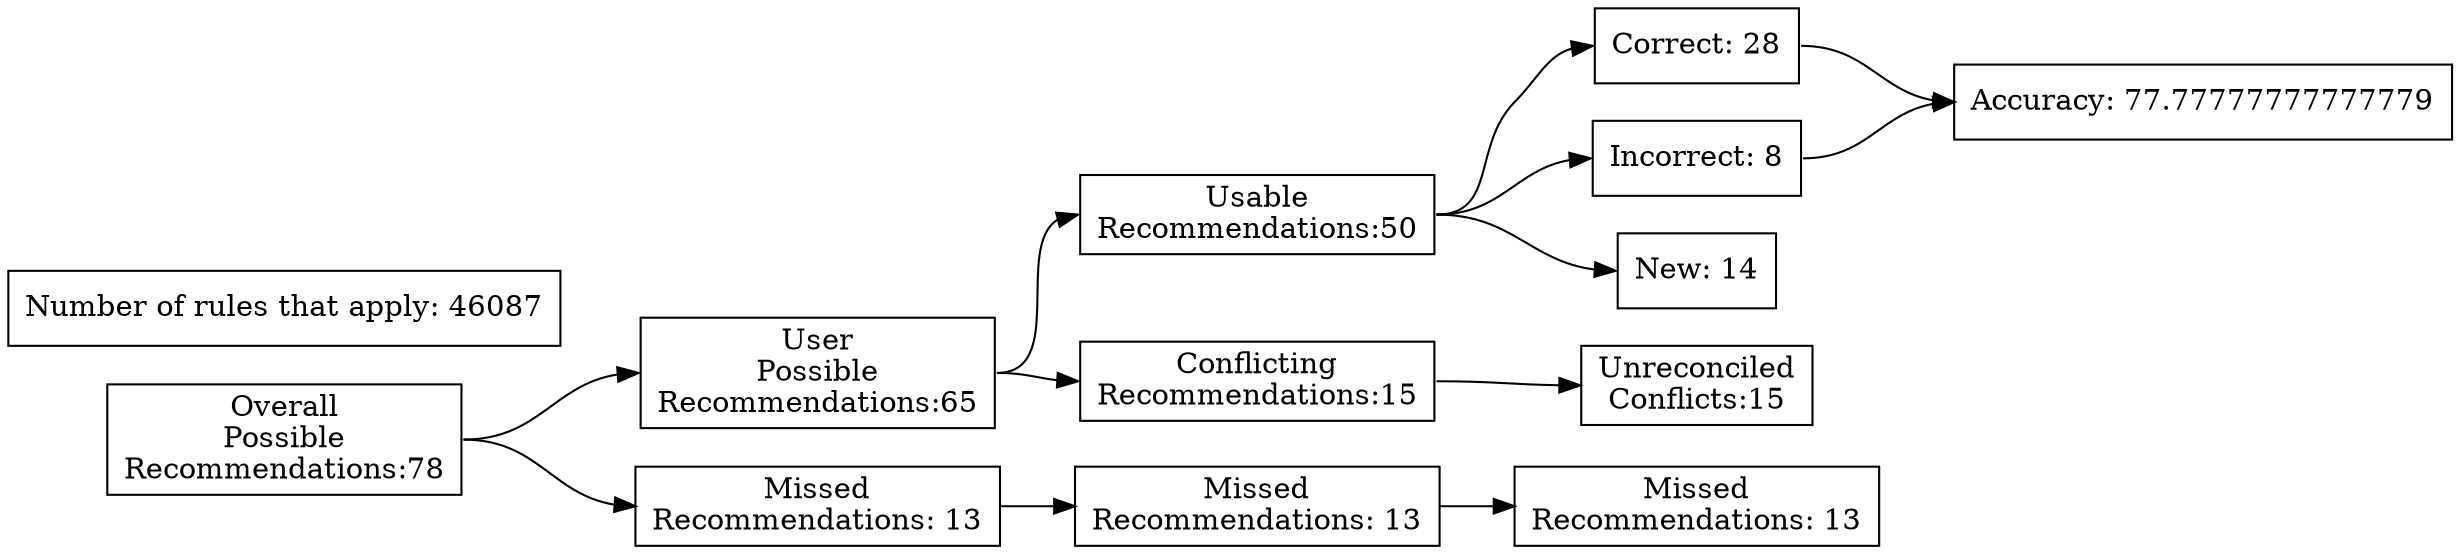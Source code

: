 digraph {
	graph [rankdir=LR]
	node [pos=r shape=box]
	edge [headport=w tailport=e]
		A [label="Overall
Possible
Recommendations:78"]
		B [label="User
Possible
Recommendations:65"]
		C [label="Missed
Recommendations: 13"]
		D [label="Usable
Recommendations:50"]
		E [label="Conflicting
Recommendations:15"]
		J [label="Missed
Recommendations: 13"]
		M [label="Unreconciled
Conflicts:15"]
		F [label="Correct: 28"]
		G [label="Incorrect: 8"]
		H [label="New: 14"]
		K [label="Missed
Recommendations: 13"]
		I [label="Accuracy: 77.77777777777779"]
		l [label="Number of rules that apply: 46087"]
			A -> B
			A -> C
			B -> D
			B -> E
			D -> F
			D -> G
			D -> H
			F -> I
			G -> I
			C -> J
			J -> K
			E -> M
}
